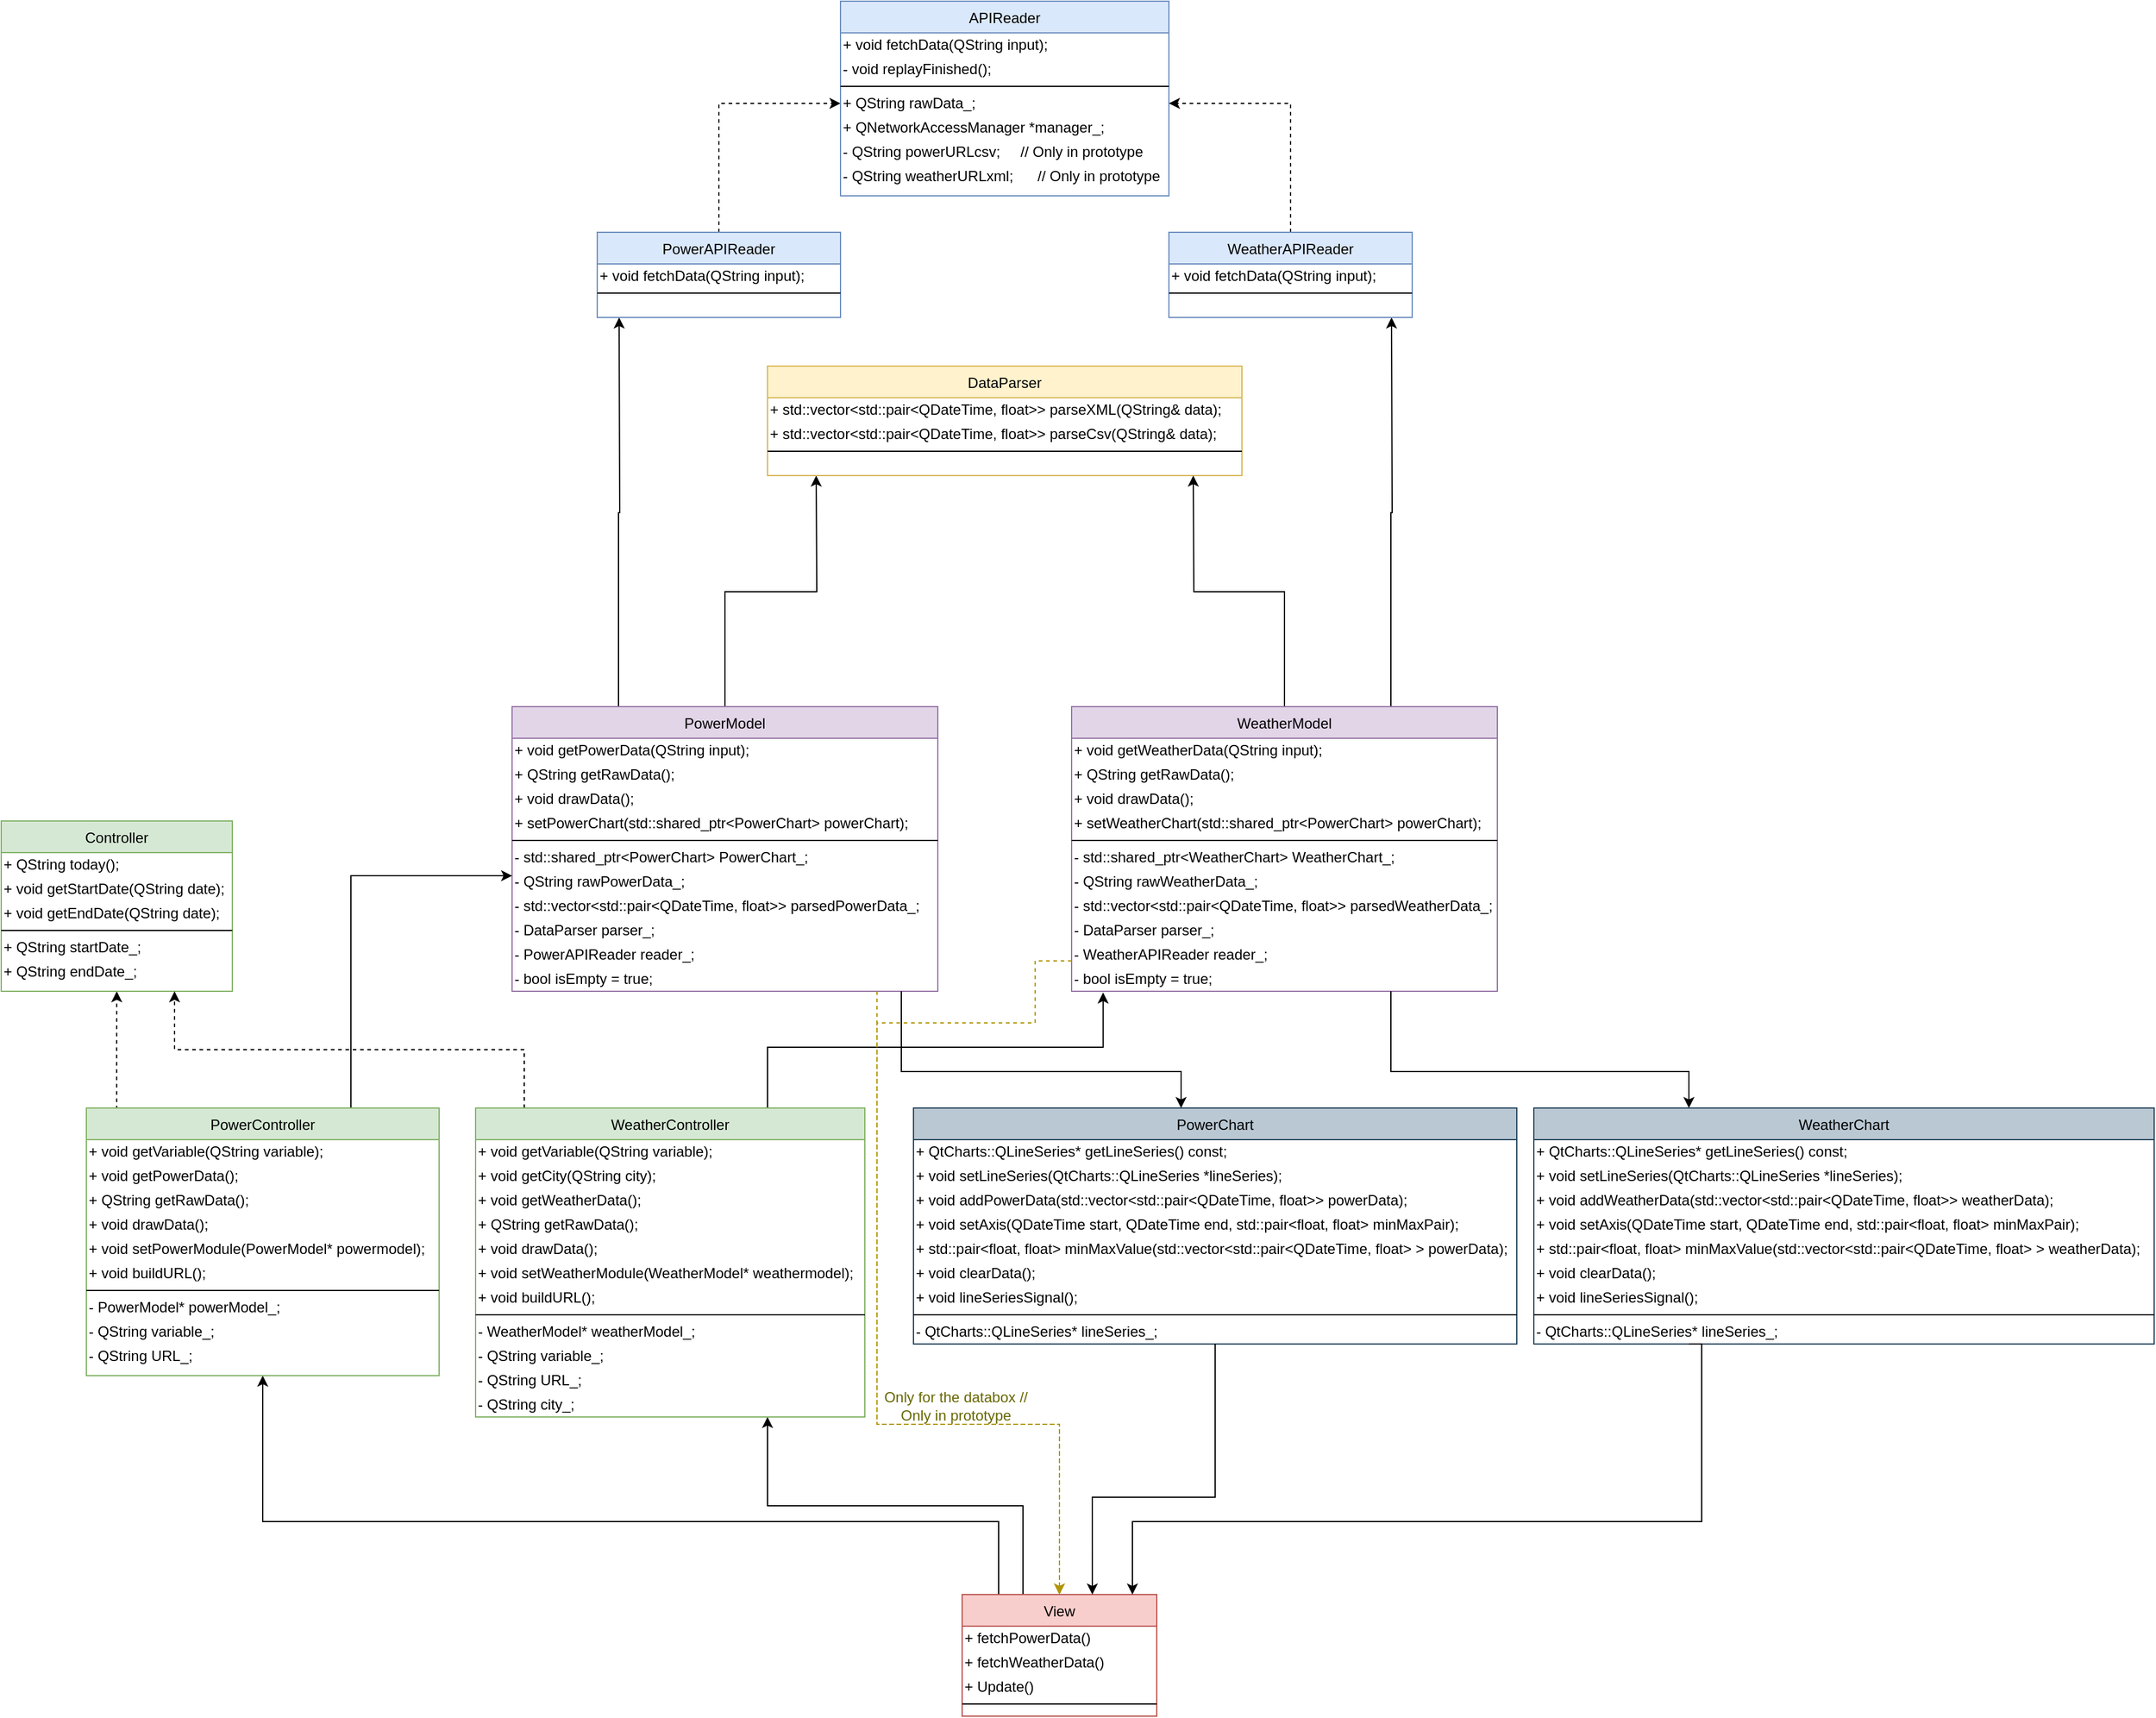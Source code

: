 <mxfile version="14.4.6" type="device" pages="2"><diagram id="C5RBs43oDa-KdzZeNtuy" name="Page-1"><mxGraphModel dx="1699" dy="1756" grid="1" gridSize="10" guides="1" tooltips="1" connect="1" arrows="1" fold="1" page="1" pageScale="1" pageWidth="827" pageHeight="1169" math="0" shadow="0"><root><mxCell id="WIyWlLk6GJQsqaUBKTNV-0"/><mxCell id="WIyWlLk6GJQsqaUBKTNV-1" parent="WIyWlLk6GJQsqaUBKTNV-0"/><mxCell id="uzHu3oJKfC1lqxX1l6cn-47" style="edgeStyle=orthogonalEdgeStyle;rounded=0;orthogonalLoop=1;jettySize=auto;html=1;exitX=0.5;exitY=0;exitDx=0;exitDy=0;entryX=0.75;entryY=1;entryDx=0;entryDy=0;" edge="1" parent="WIyWlLk6GJQsqaUBKTNV-1" source="zkfFHV4jXpPFQw0GAbJ--6" target="uzHu3oJKfC1lqxX1l6cn-38"><mxGeometry relative="1" as="geometry"><Array as="points"><mxPoint x="290" y="700"/><mxPoint x="290" y="627"/><mxPoint x="80" y="627"/></Array></mxGeometry></mxCell><mxCell id="uzHu3oJKfC1lqxX1l6cn-49" style="edgeStyle=orthogonalEdgeStyle;rounded=0;orthogonalLoop=1;jettySize=auto;html=1;exitX=0.25;exitY=0;exitDx=0;exitDy=0;entryX=0.5;entryY=1;entryDx=0;entryDy=0;" edge="1" parent="WIyWlLk6GJQsqaUBKTNV-1" source="zkfFHV4jXpPFQw0GAbJ--6" target="uzHu3oJKfC1lqxX1l6cn-1"><mxGeometry relative="1" as="geometry"><Array as="points"><mxPoint x="270" y="700"/><mxPoint x="270" y="640"/><mxPoint x="-335" y="640"/></Array></mxGeometry></mxCell><mxCell id="zkfFHV4jXpPFQw0GAbJ--6" value="View" style="swimlane;fontStyle=0;align=center;verticalAlign=top;childLayout=stackLayout;horizontal=1;startSize=26;horizontalStack=0;resizeParent=1;resizeLast=0;collapsible=1;marginBottom=0;rounded=0;shadow=0;strokeWidth=1;fillColor=#f8cecc;strokeColor=#b85450;" parent="WIyWlLk6GJQsqaUBKTNV-1" vertex="1"><mxGeometry x="240" y="700" width="160" height="100" as="geometry"><mxRectangle x="130" y="380" width="160" height="26" as="alternateBounds"/></mxGeometry></mxCell><mxCell id="ntN0UPVF1_z0vtRti_CH-18" value="+ fetchPowerData()" style="text;html=1;strokeColor=none;fillColor=none;align=left;verticalAlign=middle;whiteSpace=wrap;rounded=0;" parent="zkfFHV4jXpPFQw0GAbJ--6" vertex="1"><mxGeometry y="26" width="160" height="20" as="geometry"/></mxCell><mxCell id="ntN0UPVF1_z0vtRti_CH-17" value="+ fetchWeatherData()" style="text;html=1;strokeColor=none;fillColor=none;align=left;verticalAlign=middle;whiteSpace=wrap;rounded=0;" parent="zkfFHV4jXpPFQw0GAbJ--6" vertex="1"><mxGeometry y="46" width="160" height="20" as="geometry"/></mxCell><mxCell id="uzHu3oJKfC1lqxX1l6cn-0" value="+ Update()" style="text;html=1;strokeColor=none;fillColor=none;align=left;verticalAlign=middle;whiteSpace=wrap;rounded=0;" vertex="1" parent="zkfFHV4jXpPFQw0GAbJ--6"><mxGeometry y="66" width="160" height="20" as="geometry"/></mxCell><mxCell id="zkfFHV4jXpPFQw0GAbJ--9" value="" style="line;html=1;strokeWidth=1;align=left;verticalAlign=middle;spacingTop=-1;spacingLeft=3;spacingRight=3;rotatable=0;labelPosition=right;points=[];portConstraint=eastwest;" parent="zkfFHV4jXpPFQw0GAbJ--6" vertex="1"><mxGeometry y="86" width="160" height="8" as="geometry"/></mxCell><mxCell id="uzHu3oJKfC1lqxX1l6cn-149" style="edgeStyle=orthogonalEdgeStyle;rounded=0;orthogonalLoop=1;jettySize=auto;html=1;exitX=0.5;exitY=0;exitDx=0;exitDy=0;" edge="1" parent="WIyWlLk6GJQsqaUBKTNV-1" source="zkfFHV4jXpPFQw0GAbJ--17"><mxGeometry relative="1" as="geometry"><mxPoint x="120" y="-220" as="targetPoint"/></mxGeometry></mxCell><mxCell id="uzHu3oJKfC1lqxX1l6cn-153" style="edgeStyle=orthogonalEdgeStyle;rounded=0;orthogonalLoop=1;jettySize=auto;html=1;exitX=0.25;exitY=0;exitDx=0;exitDy=0;" edge="1" parent="WIyWlLk6GJQsqaUBKTNV-1" source="zkfFHV4jXpPFQw0GAbJ--17"><mxGeometry relative="1" as="geometry"><mxPoint x="-42" y="-350" as="targetPoint"/></mxGeometry></mxCell><mxCell id="zkfFHV4jXpPFQw0GAbJ--17" value="PowerModel" style="swimlane;fontStyle=0;align=center;verticalAlign=top;childLayout=stackLayout;horizontal=1;startSize=26;horizontalStack=0;resizeParent=1;resizeLast=0;collapsible=1;marginBottom=0;rounded=0;shadow=0;strokeWidth=1;fillColor=#e1d5e7;strokeColor=#9673a6;" parent="WIyWlLk6GJQsqaUBKTNV-1" vertex="1"><mxGeometry x="-130" y="-30" width="350" height="234" as="geometry"><mxRectangle x="320" y="42" width="160" height="26" as="alternateBounds"/></mxGeometry></mxCell><mxCell id="uzHu3oJKfC1lqxX1l6cn-50" value="+ void getPowerData(QString input);" style="text;html=1;strokeColor=none;fillColor=none;align=left;verticalAlign=middle;whiteSpace=wrap;rounded=0;" vertex="1" parent="zkfFHV4jXpPFQw0GAbJ--17"><mxGeometry y="26" width="350" height="20" as="geometry"/></mxCell><mxCell id="uzHu3oJKfC1lqxX1l6cn-52" value="+ QString getRawData();" style="text;html=1;strokeColor=none;fillColor=none;align=left;verticalAlign=middle;whiteSpace=wrap;rounded=0;" vertex="1" parent="zkfFHV4jXpPFQw0GAbJ--17"><mxGeometry y="46" width="350" height="20" as="geometry"/></mxCell><mxCell id="uzHu3oJKfC1lqxX1l6cn-53" value="+ void drawData();" style="text;html=1;strokeColor=none;fillColor=none;align=left;verticalAlign=middle;whiteSpace=wrap;rounded=0;" vertex="1" parent="zkfFHV4jXpPFQw0GAbJ--17"><mxGeometry y="66" width="350" height="20" as="geometry"/></mxCell><mxCell id="VWInW5Od2ptKM86JmWAv-1" value="+ setPowerChart(std::shared_ptr&amp;lt;PowerChart&amp;gt; powerChart);" style="text;html=1;strokeColor=none;fillColor=none;align=left;verticalAlign=middle;whiteSpace=wrap;rounded=0;" parent="zkfFHV4jXpPFQw0GAbJ--17" vertex="1"><mxGeometry y="86" width="350" height="20" as="geometry"/></mxCell><mxCell id="zkfFHV4jXpPFQw0GAbJ--23" value="" style="line;html=1;strokeWidth=1;align=left;verticalAlign=middle;spacingTop=-1;spacingLeft=3;spacingRight=3;rotatable=0;labelPosition=right;points=[];portConstraint=eastwest;" parent="zkfFHV4jXpPFQw0GAbJ--17" vertex="1"><mxGeometry y="106" width="350" height="8" as="geometry"/></mxCell><mxCell id="ntN0UPVF1_z0vtRti_CH-60" value="-&amp;nbsp;std::shared_ptr&amp;lt;PowerChart&amp;gt; PowerChart_;" style="text;html=1;strokeColor=none;fillColor=none;align=left;verticalAlign=middle;whiteSpace=wrap;rounded=0;" parent="zkfFHV4jXpPFQw0GAbJ--17" vertex="1"><mxGeometry y="114" width="350" height="20" as="geometry"/></mxCell><mxCell id="uzHu3oJKfC1lqxX1l6cn-54" value="- QString rawPowerData_;" style="text;html=1;strokeColor=none;fillColor=none;align=left;verticalAlign=middle;whiteSpace=wrap;rounded=0;" vertex="1" parent="zkfFHV4jXpPFQw0GAbJ--17"><mxGeometry y="134" width="350" height="20" as="geometry"/></mxCell><mxCell id="uzHu3oJKfC1lqxX1l6cn-55" value="- std::vector&amp;lt;std::pair&amp;lt;QDateTime, float&amp;gt;&amp;gt; parsedPowerData_;" style="text;html=1;strokeColor=none;fillColor=none;align=left;verticalAlign=middle;whiteSpace=wrap;rounded=0;" vertex="1" parent="zkfFHV4jXpPFQw0GAbJ--17"><mxGeometry y="154" width="350" height="20" as="geometry"/></mxCell><mxCell id="uzHu3oJKfC1lqxX1l6cn-56" value="-&amp;nbsp;DataParser parser_;" style="text;html=1;strokeColor=none;fillColor=none;align=left;verticalAlign=middle;whiteSpace=wrap;rounded=0;" vertex="1" parent="zkfFHV4jXpPFQw0GAbJ--17"><mxGeometry y="174" width="350" height="20" as="geometry"/></mxCell><mxCell id="uzHu3oJKfC1lqxX1l6cn-57" value="- PowerAPIReader reader_;" style="text;html=1;strokeColor=none;fillColor=none;align=left;verticalAlign=middle;whiteSpace=wrap;rounded=0;" vertex="1" parent="zkfFHV4jXpPFQw0GAbJ--17"><mxGeometry y="194" width="350" height="20" as="geometry"/></mxCell><mxCell id="uzHu3oJKfC1lqxX1l6cn-58" value="- bool isEmpty = true;" style="text;html=1;strokeColor=none;fillColor=none;align=left;verticalAlign=middle;whiteSpace=wrap;rounded=0;" vertex="1" parent="zkfFHV4jXpPFQw0GAbJ--17"><mxGeometry y="214" width="350" height="20" as="geometry"/></mxCell><mxCell id="uzHu3oJKfC1lqxX1l6cn-146" style="edgeStyle=orthogonalEdgeStyle;rounded=0;orthogonalLoop=1;jettySize=auto;html=1;exitX=0.5;exitY=0;exitDx=0;exitDy=0;entryX=0;entryY=0.5;entryDx=0;entryDy=0;dashed=1;" edge="1" parent="WIyWlLk6GJQsqaUBKTNV-1" source="ntN0UPVF1_z0vtRti_CH-30" target="uzHu3oJKfC1lqxX1l6cn-80"><mxGeometry relative="1" as="geometry"/></mxCell><mxCell id="ntN0UPVF1_z0vtRti_CH-30" value="PowerAPIReader" style="swimlane;fontStyle=0;align=center;verticalAlign=top;childLayout=stackLayout;horizontal=1;startSize=26;horizontalStack=0;resizeParent=1;resizeLast=0;collapsible=1;marginBottom=0;rounded=0;shadow=0;strokeWidth=1;fillColor=#dae8fc;strokeColor=#6c8ebf;" parent="WIyWlLk6GJQsqaUBKTNV-1" vertex="1"><mxGeometry x="-60" y="-420" width="200" height="70" as="geometry"><mxRectangle x="230" y="140" width="160" height="26" as="alternateBounds"/></mxGeometry></mxCell><mxCell id="ntN0UPVF1_z0vtRti_CH-31" value="+ void fetchData(QString input);" style="text;html=1;strokeColor=none;fillColor=none;align=left;verticalAlign=middle;whiteSpace=wrap;rounded=0;" parent="ntN0UPVF1_z0vtRti_CH-30" vertex="1"><mxGeometry y="26" width="200" height="20" as="geometry"/></mxCell><mxCell id="ntN0UPVF1_z0vtRti_CH-33" value="" style="line;html=1;strokeWidth=1;align=left;verticalAlign=middle;spacingTop=-1;spacingLeft=3;spacingRight=3;rotatable=0;labelPosition=right;points=[];portConstraint=eastwest;" parent="ntN0UPVF1_z0vtRti_CH-30" vertex="1"><mxGeometry y="46" width="200" height="8" as="geometry"/></mxCell><mxCell id="aZsg3YXwZDo-H7-aSzv8-11" value="DataParser" style="swimlane;fontStyle=0;align=center;verticalAlign=top;childLayout=stackLayout;horizontal=1;startSize=26;horizontalStack=0;resizeParent=1;resizeLast=0;collapsible=1;marginBottom=0;rounded=0;shadow=0;strokeWidth=1;fillColor=#fff2cc;strokeColor=#d6b656;" parent="WIyWlLk6GJQsqaUBKTNV-1" vertex="1"><mxGeometry x="80" y="-310" width="390" height="90" as="geometry"><mxRectangle x="230" y="140" width="160" height="26" as="alternateBounds"/></mxGeometry></mxCell><mxCell id="aZsg3YXwZDo-H7-aSzv8-13" value="+ std::vector&amp;lt;std::pair&amp;lt;QDateTime, float&amp;gt;&amp;gt; parseXML(QString&amp;amp; data);" style="text;html=1;strokeColor=none;fillColor=none;align=left;verticalAlign=middle;whiteSpace=wrap;rounded=0;" parent="aZsg3YXwZDo-H7-aSzv8-11" vertex="1"><mxGeometry y="26" width="390" height="20" as="geometry"/></mxCell><mxCell id="aZsg3YXwZDo-H7-aSzv8-17" value="+ std::vector&amp;lt;std::pair&amp;lt;QDateTime, float&amp;gt;&amp;gt; parseCsv(QString&amp;amp; data);" style="text;html=1;strokeColor=none;fillColor=none;align=left;verticalAlign=middle;whiteSpace=wrap;rounded=0;" parent="aZsg3YXwZDo-H7-aSzv8-11" vertex="1"><mxGeometry y="46" width="390" height="20" as="geometry"/></mxCell><mxCell id="aZsg3YXwZDo-H7-aSzv8-12" value="" style="line;html=1;strokeWidth=1;align=left;verticalAlign=middle;spacingTop=-1;spacingLeft=3;spacingRight=3;rotatable=0;labelPosition=right;points=[];portConstraint=eastwest;" parent="aZsg3YXwZDo-H7-aSzv8-11" vertex="1"><mxGeometry y="66" width="390" height="8" as="geometry"/></mxCell><mxCell id="uzHu3oJKfC1lqxX1l6cn-73" style="edgeStyle=orthogonalEdgeStyle;rounded=0;orthogonalLoop=1;jettySize=auto;html=1;exitX=0.75;exitY=0;exitDx=0;exitDy=0;entryX=0;entryY=0.25;entryDx=0;entryDy=0;" edge="1" parent="WIyWlLk6GJQsqaUBKTNV-1" source="uzHu3oJKfC1lqxX1l6cn-1" target="uzHu3oJKfC1lqxX1l6cn-54"><mxGeometry relative="1" as="geometry"/></mxCell><mxCell id="uzHu3oJKfC1lqxX1l6cn-141" style="edgeStyle=orthogonalEdgeStyle;rounded=0;orthogonalLoop=1;jettySize=auto;html=1;exitX=0.086;exitY=0.005;exitDx=0;exitDy=0;entryX=0.5;entryY=1;entryDx=0;entryDy=0;dashed=1;exitPerimeter=0;" edge="1" parent="WIyWlLk6GJQsqaUBKTNV-1" source="uzHu3oJKfC1lqxX1l6cn-1" target="uzHu3oJKfC1lqxX1l6cn-11"><mxGeometry relative="1" as="geometry"><Array as="points"/></mxGeometry></mxCell><mxCell id="uzHu3oJKfC1lqxX1l6cn-1" value="PowerController" style="swimlane;fontStyle=0;align=center;verticalAlign=top;childLayout=stackLayout;horizontal=1;startSize=26;horizontalStack=0;resizeParent=1;resizeLast=0;collapsible=1;marginBottom=0;rounded=0;shadow=0;strokeWidth=1;fillColor=#d5e8d4;strokeColor=#82b366;" vertex="1" parent="WIyWlLk6GJQsqaUBKTNV-1"><mxGeometry x="-480" y="300" width="290" height="220" as="geometry"><mxRectangle x="320" y="42" width="160" height="26" as="alternateBounds"/></mxGeometry></mxCell><mxCell id="uzHu3oJKfC1lqxX1l6cn-2" value="+ void getVariable(QString variable);" style="text;html=1;strokeColor=none;fillColor=none;align=left;verticalAlign=middle;whiteSpace=wrap;rounded=0;" vertex="1" parent="uzHu3oJKfC1lqxX1l6cn-1"><mxGeometry y="26" width="290" height="20" as="geometry"/></mxCell><mxCell id="uzHu3oJKfC1lqxX1l6cn-3" value="+ void getPowerData();" style="text;html=1;strokeColor=none;fillColor=none;align=left;verticalAlign=middle;whiteSpace=wrap;rounded=0;" vertex="1" parent="uzHu3oJKfC1lqxX1l6cn-1"><mxGeometry y="46" width="290" height="20" as="geometry"/></mxCell><mxCell id="uzHu3oJKfC1lqxX1l6cn-19" value="+ QString getRawData();" style="text;html=1;strokeColor=none;fillColor=none;align=left;verticalAlign=middle;whiteSpace=wrap;rounded=0;" vertex="1" parent="uzHu3oJKfC1lqxX1l6cn-1"><mxGeometry y="66" width="290" height="20" as="geometry"/></mxCell><mxCell id="uzHu3oJKfC1lqxX1l6cn-20" value="+ void drawData();" style="text;html=1;strokeColor=none;fillColor=none;align=left;verticalAlign=middle;whiteSpace=wrap;rounded=0;" vertex="1" parent="uzHu3oJKfC1lqxX1l6cn-1"><mxGeometry y="86" width="290" height="20" as="geometry"/></mxCell><mxCell id="uzHu3oJKfC1lqxX1l6cn-21" value="+ void setPowerModule(PowerModel* powermodel);" style="text;html=1;strokeColor=none;fillColor=none;align=left;verticalAlign=middle;whiteSpace=wrap;rounded=0;" vertex="1" parent="uzHu3oJKfC1lqxX1l6cn-1"><mxGeometry y="106" width="290" height="20" as="geometry"/></mxCell><mxCell id="uzHu3oJKfC1lqxX1l6cn-22" value="+ void buildURL();" style="text;html=1;strokeColor=none;fillColor=none;align=left;verticalAlign=middle;whiteSpace=wrap;rounded=0;" vertex="1" parent="uzHu3oJKfC1lqxX1l6cn-1"><mxGeometry y="126" width="290" height="20" as="geometry"/></mxCell><mxCell id="uzHu3oJKfC1lqxX1l6cn-5" value="" style="line;html=1;strokeWidth=1;align=left;verticalAlign=middle;spacingTop=-1;spacingLeft=3;spacingRight=3;rotatable=0;labelPosition=right;points=[];portConstraint=eastwest;" vertex="1" parent="uzHu3oJKfC1lqxX1l6cn-1"><mxGeometry y="146" width="290" height="8" as="geometry"/></mxCell><mxCell id="uzHu3oJKfC1lqxX1l6cn-23" value="- PowerModel* powerModel_;" style="text;html=1;strokeColor=none;fillColor=none;align=left;verticalAlign=middle;whiteSpace=wrap;rounded=0;" vertex="1" parent="uzHu3oJKfC1lqxX1l6cn-1"><mxGeometry y="154" width="290" height="20" as="geometry"/></mxCell><mxCell id="uzHu3oJKfC1lqxX1l6cn-24" value="- QString variable_;" style="text;html=1;strokeColor=none;fillColor=none;align=left;verticalAlign=middle;whiteSpace=wrap;rounded=0;" vertex="1" parent="uzHu3oJKfC1lqxX1l6cn-1"><mxGeometry y="174" width="290" height="20" as="geometry"/></mxCell><mxCell id="uzHu3oJKfC1lqxX1l6cn-25" value="- QString URL_;" style="text;html=1;strokeColor=none;fillColor=none;align=left;verticalAlign=middle;whiteSpace=wrap;rounded=0;" vertex="1" parent="uzHu3oJKfC1lqxX1l6cn-1"><mxGeometry y="194" width="290" height="20" as="geometry"/></mxCell><mxCell id="uzHu3oJKfC1lqxX1l6cn-11" value="Controller" style="swimlane;fontStyle=0;align=center;verticalAlign=top;childLayout=stackLayout;horizontal=1;startSize=26;horizontalStack=0;resizeParent=1;resizeLast=0;collapsible=1;marginBottom=0;rounded=0;shadow=0;strokeWidth=1;fillColor=#d5e8d4;strokeColor=#82b366;" vertex="1" parent="WIyWlLk6GJQsqaUBKTNV-1"><mxGeometry x="-550" y="64" width="190" height="140" as="geometry"><mxRectangle x="320" y="42" width="160" height="26" as="alternateBounds"/></mxGeometry></mxCell><mxCell id="uzHu3oJKfC1lqxX1l6cn-12" value="+ QString today();" style="text;html=1;strokeColor=none;fillColor=none;align=left;verticalAlign=middle;whiteSpace=wrap;rounded=0;" vertex="1" parent="uzHu3oJKfC1lqxX1l6cn-11"><mxGeometry y="26" width="190" height="20" as="geometry"/></mxCell><mxCell id="uzHu3oJKfC1lqxX1l6cn-13" value="+ void getStartDate(QString date);" style="text;html=1;strokeColor=none;fillColor=none;align=left;verticalAlign=middle;whiteSpace=wrap;rounded=0;" vertex="1" parent="uzHu3oJKfC1lqxX1l6cn-11"><mxGeometry y="46" width="190" height="20" as="geometry"/></mxCell><mxCell id="uzHu3oJKfC1lqxX1l6cn-16" value="+ void getEndDate(QString date);" style="text;html=1;strokeColor=none;fillColor=none;align=left;verticalAlign=middle;whiteSpace=wrap;rounded=0;" vertex="1" parent="uzHu3oJKfC1lqxX1l6cn-11"><mxGeometry y="66" width="190" height="20" as="geometry"/></mxCell><mxCell id="uzHu3oJKfC1lqxX1l6cn-15" value="" style="line;html=1;strokeWidth=1;align=left;verticalAlign=middle;spacingTop=-1;spacingLeft=3;spacingRight=3;rotatable=0;labelPosition=right;points=[];portConstraint=eastwest;" vertex="1" parent="uzHu3oJKfC1lqxX1l6cn-11"><mxGeometry y="86" width="190" height="8" as="geometry"/></mxCell><mxCell id="uzHu3oJKfC1lqxX1l6cn-17" value="+ QString startDate_;" style="text;html=1;strokeColor=none;fillColor=none;align=left;verticalAlign=middle;whiteSpace=wrap;rounded=0;" vertex="1" parent="uzHu3oJKfC1lqxX1l6cn-11"><mxGeometry y="94" width="190" height="20" as="geometry"/></mxCell><mxCell id="uzHu3oJKfC1lqxX1l6cn-18" value="+ QString endDate_;" style="text;html=1;strokeColor=none;fillColor=none;align=left;verticalAlign=middle;whiteSpace=wrap;rounded=0;" vertex="1" parent="uzHu3oJKfC1lqxX1l6cn-11"><mxGeometry y="114" width="190" height="20" as="geometry"/></mxCell><mxCell id="uzHu3oJKfC1lqxX1l6cn-143" style="edgeStyle=orthogonalEdgeStyle;rounded=0;orthogonalLoop=1;jettySize=auto;html=1;exitX=0.125;exitY=0;exitDx=0;exitDy=0;entryX=0.75;entryY=1;entryDx=0;entryDy=0;dashed=1;exitPerimeter=0;" edge="1" parent="WIyWlLk6GJQsqaUBKTNV-1" source="uzHu3oJKfC1lqxX1l6cn-26" target="uzHu3oJKfC1lqxX1l6cn-11"><mxGeometry relative="1" as="geometry"><Array as="points"><mxPoint x="-120" y="252"/><mxPoint x="-407" y="252"/></Array></mxGeometry></mxCell><mxCell id="uzHu3oJKfC1lqxX1l6cn-157" style="edgeStyle=orthogonalEdgeStyle;rounded=0;orthogonalLoop=1;jettySize=auto;html=1;exitX=0.75;exitY=0;exitDx=0;exitDy=0;entryX=0.074;entryY=1.05;entryDx=0;entryDy=0;entryPerimeter=0;" edge="1" parent="WIyWlLk6GJQsqaUBKTNV-1" source="uzHu3oJKfC1lqxX1l6cn-26" target="uzHu3oJKfC1lqxX1l6cn-70"><mxGeometry relative="1" as="geometry"><Array as="points"><mxPoint x="80" y="250"/><mxPoint x="356" y="250"/></Array></mxGeometry></mxCell><mxCell id="uzHu3oJKfC1lqxX1l6cn-26" value="WeatherController" style="swimlane;fontStyle=0;align=center;verticalAlign=top;childLayout=stackLayout;horizontal=1;startSize=26;horizontalStack=0;resizeParent=1;resizeLast=0;collapsible=1;marginBottom=0;rounded=0;shadow=0;strokeWidth=1;fillColor=#d5e8d4;strokeColor=#82b366;" vertex="1" parent="WIyWlLk6GJQsqaUBKTNV-1"><mxGeometry x="-160" y="300" width="320" height="254" as="geometry"><mxRectangle x="320" y="42" width="160" height="26" as="alternateBounds"/></mxGeometry></mxCell><mxCell id="uzHu3oJKfC1lqxX1l6cn-27" value="+ void getVariable(QString variable);" style="text;html=1;strokeColor=none;fillColor=none;align=left;verticalAlign=middle;whiteSpace=wrap;rounded=0;" vertex="1" parent="uzHu3oJKfC1lqxX1l6cn-26"><mxGeometry y="26" width="320" height="20" as="geometry"/></mxCell><mxCell id="uzHu3oJKfC1lqxX1l6cn-37" value="+ void getCity(QString city);" style="text;html=1;strokeColor=none;fillColor=none;align=left;verticalAlign=middle;whiteSpace=wrap;rounded=0;" vertex="1" parent="uzHu3oJKfC1lqxX1l6cn-26"><mxGeometry y="46" width="320" height="20" as="geometry"/></mxCell><mxCell id="uzHu3oJKfC1lqxX1l6cn-28" value="+ void getWeatherData();" style="text;html=1;strokeColor=none;fillColor=none;align=left;verticalAlign=middle;whiteSpace=wrap;rounded=0;" vertex="1" parent="uzHu3oJKfC1lqxX1l6cn-26"><mxGeometry y="66" width="320" height="20" as="geometry"/></mxCell><mxCell id="uzHu3oJKfC1lqxX1l6cn-29" value="+ QString getRawData();" style="text;html=1;strokeColor=none;fillColor=none;align=left;verticalAlign=middle;whiteSpace=wrap;rounded=0;" vertex="1" parent="uzHu3oJKfC1lqxX1l6cn-26"><mxGeometry y="86" width="320" height="20" as="geometry"/></mxCell><mxCell id="uzHu3oJKfC1lqxX1l6cn-30" value="+ void drawData();" style="text;html=1;strokeColor=none;fillColor=none;align=left;verticalAlign=middle;whiteSpace=wrap;rounded=0;" vertex="1" parent="uzHu3oJKfC1lqxX1l6cn-26"><mxGeometry y="106" width="320" height="20" as="geometry"/></mxCell><mxCell id="uzHu3oJKfC1lqxX1l6cn-31" value="+ void setWeatherModule(WeatherModel* weathermodel);" style="text;html=1;strokeColor=none;fillColor=none;align=left;verticalAlign=middle;whiteSpace=wrap;rounded=0;" vertex="1" parent="uzHu3oJKfC1lqxX1l6cn-26"><mxGeometry y="126" width="320" height="20" as="geometry"/></mxCell><mxCell id="uzHu3oJKfC1lqxX1l6cn-32" value="+ void buildURL();" style="text;html=1;strokeColor=none;fillColor=none;align=left;verticalAlign=middle;whiteSpace=wrap;rounded=0;" vertex="1" parent="uzHu3oJKfC1lqxX1l6cn-26"><mxGeometry y="146" width="320" height="20" as="geometry"/></mxCell><mxCell id="uzHu3oJKfC1lqxX1l6cn-33" value="" style="line;html=1;strokeWidth=1;align=left;verticalAlign=middle;spacingTop=-1;spacingLeft=3;spacingRight=3;rotatable=0;labelPosition=right;points=[];portConstraint=eastwest;" vertex="1" parent="uzHu3oJKfC1lqxX1l6cn-26"><mxGeometry y="166" width="320" height="8" as="geometry"/></mxCell><mxCell id="uzHu3oJKfC1lqxX1l6cn-34" value="- WeatherModel* weatherModel_;" style="text;html=1;strokeColor=none;fillColor=none;align=left;verticalAlign=middle;whiteSpace=wrap;rounded=0;" vertex="1" parent="uzHu3oJKfC1lqxX1l6cn-26"><mxGeometry y="174" width="320" height="20" as="geometry"/></mxCell><mxCell id="uzHu3oJKfC1lqxX1l6cn-35" value="- QString variable_;" style="text;html=1;strokeColor=none;fillColor=none;align=left;verticalAlign=middle;whiteSpace=wrap;rounded=0;" vertex="1" parent="uzHu3oJKfC1lqxX1l6cn-26"><mxGeometry y="194" width="320" height="20" as="geometry"/></mxCell><mxCell id="uzHu3oJKfC1lqxX1l6cn-36" value="- QString URL_;" style="text;html=1;strokeColor=none;fillColor=none;align=left;verticalAlign=middle;whiteSpace=wrap;rounded=0;" vertex="1" parent="uzHu3oJKfC1lqxX1l6cn-26"><mxGeometry y="214" width="320" height="20" as="geometry"/></mxCell><mxCell id="uzHu3oJKfC1lqxX1l6cn-38" value="- QString city_;" style="text;html=1;strokeColor=none;fillColor=none;align=left;verticalAlign=middle;whiteSpace=wrap;rounded=0;" vertex="1" parent="uzHu3oJKfC1lqxX1l6cn-26"><mxGeometry y="234" width="320" height="20" as="geometry"/></mxCell><mxCell id="uzHu3oJKfC1lqxX1l6cn-151" style="edgeStyle=orthogonalEdgeStyle;rounded=0;orthogonalLoop=1;jettySize=auto;html=1;exitX=0.5;exitY=0;exitDx=0;exitDy=0;" edge="1" parent="WIyWlLk6GJQsqaUBKTNV-1" source="uzHu3oJKfC1lqxX1l6cn-59"><mxGeometry relative="1" as="geometry"><mxPoint x="430" y="-220" as="targetPoint"/></mxGeometry></mxCell><mxCell id="uzHu3oJKfC1lqxX1l6cn-152" style="edgeStyle=orthogonalEdgeStyle;rounded=0;orthogonalLoop=1;jettySize=auto;html=1;exitX=0.75;exitY=0;exitDx=0;exitDy=0;" edge="1" parent="WIyWlLk6GJQsqaUBKTNV-1" source="uzHu3oJKfC1lqxX1l6cn-59"><mxGeometry relative="1" as="geometry"><mxPoint x="593" y="-350" as="targetPoint"/></mxGeometry></mxCell><mxCell id="uzHu3oJKfC1lqxX1l6cn-59" value="WeatherModel" style="swimlane;fontStyle=0;align=center;verticalAlign=top;childLayout=stackLayout;horizontal=1;startSize=26;horizontalStack=0;resizeParent=1;resizeLast=0;collapsible=1;marginBottom=0;rounded=0;shadow=0;strokeWidth=1;fillColor=#e1d5e7;strokeColor=#9673a6;" vertex="1" parent="WIyWlLk6GJQsqaUBKTNV-1"><mxGeometry x="330" y="-30" width="350" height="234" as="geometry"><mxRectangle x="320" y="42" width="160" height="26" as="alternateBounds"/></mxGeometry></mxCell><mxCell id="uzHu3oJKfC1lqxX1l6cn-60" value="+ void getWeatherData(QString input);" style="text;html=1;strokeColor=none;fillColor=none;align=left;verticalAlign=middle;whiteSpace=wrap;rounded=0;" vertex="1" parent="uzHu3oJKfC1lqxX1l6cn-59"><mxGeometry y="26" width="350" height="20" as="geometry"/></mxCell><mxCell id="uzHu3oJKfC1lqxX1l6cn-61" value="+ QString getRawData();" style="text;html=1;strokeColor=none;fillColor=none;align=left;verticalAlign=middle;whiteSpace=wrap;rounded=0;" vertex="1" parent="uzHu3oJKfC1lqxX1l6cn-59"><mxGeometry y="46" width="350" height="20" as="geometry"/></mxCell><mxCell id="uzHu3oJKfC1lqxX1l6cn-62" value="+ void drawData();" style="text;html=1;strokeColor=none;fillColor=none;align=left;verticalAlign=middle;whiteSpace=wrap;rounded=0;" vertex="1" parent="uzHu3oJKfC1lqxX1l6cn-59"><mxGeometry y="66" width="350" height="20" as="geometry"/></mxCell><mxCell id="uzHu3oJKfC1lqxX1l6cn-63" value="+ setWeatherChart(std::shared_ptr&amp;lt;PowerChart&amp;gt; powerChart);" style="text;html=1;strokeColor=none;fillColor=none;align=left;verticalAlign=middle;whiteSpace=wrap;rounded=0;" vertex="1" parent="uzHu3oJKfC1lqxX1l6cn-59"><mxGeometry y="86" width="350" height="20" as="geometry"/></mxCell><mxCell id="uzHu3oJKfC1lqxX1l6cn-64" value="" style="line;html=1;strokeWidth=1;align=left;verticalAlign=middle;spacingTop=-1;spacingLeft=3;spacingRight=3;rotatable=0;labelPosition=right;points=[];portConstraint=eastwest;" vertex="1" parent="uzHu3oJKfC1lqxX1l6cn-59"><mxGeometry y="106" width="350" height="8" as="geometry"/></mxCell><mxCell id="uzHu3oJKfC1lqxX1l6cn-65" value="- std::shared_ptr&amp;lt;WeatherChart&amp;gt; WeatherChart_;" style="text;html=1;strokeColor=none;fillColor=none;align=left;verticalAlign=middle;whiteSpace=wrap;rounded=0;" vertex="1" parent="uzHu3oJKfC1lqxX1l6cn-59"><mxGeometry y="114" width="350" height="20" as="geometry"/></mxCell><mxCell id="uzHu3oJKfC1lqxX1l6cn-66" value="- QString rawWeatherData_;" style="text;html=1;strokeColor=none;fillColor=none;align=left;verticalAlign=middle;whiteSpace=wrap;rounded=0;" vertex="1" parent="uzHu3oJKfC1lqxX1l6cn-59"><mxGeometry y="134" width="350" height="20" as="geometry"/></mxCell><mxCell id="uzHu3oJKfC1lqxX1l6cn-67" value="- std::vector&amp;lt;std::pair&amp;lt;QDateTime, float&amp;gt;&amp;gt; parsedWeatherData_;" style="text;html=1;strokeColor=none;fillColor=none;align=left;verticalAlign=middle;whiteSpace=wrap;rounded=0;" vertex="1" parent="uzHu3oJKfC1lqxX1l6cn-59"><mxGeometry y="154" width="350" height="20" as="geometry"/></mxCell><mxCell id="uzHu3oJKfC1lqxX1l6cn-68" value="-&amp;nbsp;DataParser parser_;" style="text;html=1;strokeColor=none;fillColor=none;align=left;verticalAlign=middle;whiteSpace=wrap;rounded=0;" vertex="1" parent="uzHu3oJKfC1lqxX1l6cn-59"><mxGeometry y="174" width="350" height="20" as="geometry"/></mxCell><mxCell id="uzHu3oJKfC1lqxX1l6cn-69" value="- WeatherAPIReader reader_;" style="text;html=1;strokeColor=none;fillColor=none;align=left;verticalAlign=middle;whiteSpace=wrap;rounded=0;" vertex="1" parent="uzHu3oJKfC1lqxX1l6cn-59"><mxGeometry y="194" width="350" height="20" as="geometry"/></mxCell><mxCell id="uzHu3oJKfC1lqxX1l6cn-70" value="- bool isEmpty = true;" style="text;html=1;strokeColor=none;fillColor=none;align=left;verticalAlign=middle;whiteSpace=wrap;rounded=0;" vertex="1" parent="uzHu3oJKfC1lqxX1l6cn-59"><mxGeometry y="214" width="350" height="20" as="geometry"/></mxCell><mxCell id="uzHu3oJKfC1lqxX1l6cn-75" value="APIReader" style="swimlane;fontStyle=0;align=center;verticalAlign=top;childLayout=stackLayout;horizontal=1;startSize=26;horizontalStack=0;resizeParent=1;resizeLast=0;collapsible=1;marginBottom=0;rounded=0;shadow=0;strokeWidth=1;fillColor=#dae8fc;strokeColor=#6c8ebf;" vertex="1" parent="WIyWlLk6GJQsqaUBKTNV-1"><mxGeometry x="140" y="-610" width="270" height="160" as="geometry"><mxRectangle x="230" y="140" width="160" height="26" as="alternateBounds"/></mxGeometry></mxCell><mxCell id="uzHu3oJKfC1lqxX1l6cn-76" value="+ void fetchData(QString input);" style="text;html=1;strokeColor=none;fillColor=none;align=left;verticalAlign=middle;whiteSpace=wrap;rounded=0;" vertex="1" parent="uzHu3oJKfC1lqxX1l6cn-75"><mxGeometry y="26" width="270" height="20" as="geometry"/></mxCell><mxCell id="uzHu3oJKfC1lqxX1l6cn-78" value="- void replayFinished();" style="text;html=1;strokeColor=none;fillColor=none;align=left;verticalAlign=middle;whiteSpace=wrap;rounded=0;" vertex="1" parent="uzHu3oJKfC1lqxX1l6cn-75"><mxGeometry y="46" width="270" height="20" as="geometry"/></mxCell><mxCell id="uzHu3oJKfC1lqxX1l6cn-79" value="" style="line;html=1;strokeWidth=1;align=left;verticalAlign=middle;spacingTop=-1;spacingLeft=3;spacingRight=3;rotatable=0;labelPosition=right;points=[];portConstraint=eastwest;" vertex="1" parent="uzHu3oJKfC1lqxX1l6cn-75"><mxGeometry y="66" width="270" height="8" as="geometry"/></mxCell><mxCell id="uzHu3oJKfC1lqxX1l6cn-80" value="+ QString rawData_;" style="text;html=1;strokeColor=none;fillColor=none;align=left;verticalAlign=middle;whiteSpace=wrap;rounded=0;" vertex="1" parent="uzHu3oJKfC1lqxX1l6cn-75"><mxGeometry y="74" width="270" height="20" as="geometry"/></mxCell><mxCell id="uzHu3oJKfC1lqxX1l6cn-81" value="+ QNetworkAccessManager *manager_;" style="text;html=1;strokeColor=none;fillColor=none;align=left;verticalAlign=middle;whiteSpace=wrap;rounded=0;" vertex="1" parent="uzHu3oJKfC1lqxX1l6cn-75"><mxGeometry y="94" width="270" height="20" as="geometry"/></mxCell><mxCell id="uzHu3oJKfC1lqxX1l6cn-83" value="- QString powerURLcsv;&amp;nbsp; &amp;nbsp; &amp;nbsp;// Only in prototype" style="text;html=1;strokeColor=none;fillColor=none;align=left;verticalAlign=middle;whiteSpace=wrap;rounded=0;" vertex="1" parent="uzHu3oJKfC1lqxX1l6cn-75"><mxGeometry y="114" width="270" height="20" as="geometry"/></mxCell><mxCell id="uzHu3oJKfC1lqxX1l6cn-84" value="- QString weatherURLxml;&amp;nbsp; &amp;nbsp; &amp;nbsp; // Only in prototype" style="text;html=1;strokeColor=none;fillColor=none;align=left;verticalAlign=middle;whiteSpace=wrap;rounded=0;" vertex="1" parent="uzHu3oJKfC1lqxX1l6cn-75"><mxGeometry y="134" width="270" height="20" as="geometry"/></mxCell><mxCell id="uzHu3oJKfC1lqxX1l6cn-147" style="edgeStyle=orthogonalEdgeStyle;rounded=0;orthogonalLoop=1;jettySize=auto;html=1;exitX=0.5;exitY=0;exitDx=0;exitDy=0;entryX=1;entryY=0.5;entryDx=0;entryDy=0;dashed=1;" edge="1" parent="WIyWlLk6GJQsqaUBKTNV-1" source="uzHu3oJKfC1lqxX1l6cn-85" target="uzHu3oJKfC1lqxX1l6cn-80"><mxGeometry relative="1" as="geometry"/></mxCell><mxCell id="uzHu3oJKfC1lqxX1l6cn-85" value="WeatherAPIReader" style="swimlane;fontStyle=0;align=center;verticalAlign=top;childLayout=stackLayout;horizontal=1;startSize=26;horizontalStack=0;resizeParent=1;resizeLast=0;collapsible=1;marginBottom=0;rounded=0;shadow=0;strokeWidth=1;fillColor=#dae8fc;strokeColor=#6c8ebf;" vertex="1" parent="WIyWlLk6GJQsqaUBKTNV-1"><mxGeometry x="410" y="-420" width="200" height="70" as="geometry"><mxRectangle x="230" y="140" width="160" height="26" as="alternateBounds"/></mxGeometry></mxCell><mxCell id="uzHu3oJKfC1lqxX1l6cn-86" value="+ void fetchData(QString input);" style="text;html=1;strokeColor=none;fillColor=none;align=left;verticalAlign=middle;whiteSpace=wrap;rounded=0;" vertex="1" parent="uzHu3oJKfC1lqxX1l6cn-85"><mxGeometry y="26" width="200" height="20" as="geometry"/></mxCell><mxCell id="uzHu3oJKfC1lqxX1l6cn-87" value="" style="line;html=1;strokeWidth=1;align=left;verticalAlign=middle;spacingTop=-1;spacingLeft=3;spacingRight=3;rotatable=0;labelPosition=right;points=[];portConstraint=eastwest;" vertex="1" parent="uzHu3oJKfC1lqxX1l6cn-85"><mxGeometry y="46" width="200" height="8" as="geometry"/></mxCell><mxCell id="uzHu3oJKfC1lqxX1l6cn-100" value="WeatherChart" style="swimlane;fontStyle=0;align=center;verticalAlign=top;childLayout=stackLayout;horizontal=1;startSize=26;horizontalStack=0;resizeParent=1;resizeLast=0;collapsible=1;marginBottom=0;rounded=0;shadow=0;strokeWidth=1;fillColor=#bac8d3;strokeColor=#23445d;" vertex="1" parent="WIyWlLk6GJQsqaUBKTNV-1"><mxGeometry x="710" y="300" width="510" height="194" as="geometry"><mxRectangle x="230" y="140" width="160" height="26" as="alternateBounds"/></mxGeometry></mxCell><mxCell id="uzHu3oJKfC1lqxX1l6cn-101" value="+ QtCharts::QLineSeries* getLineSeries() const;" style="text;html=1;strokeColor=none;fillColor=none;align=left;verticalAlign=middle;whiteSpace=wrap;rounded=0;" vertex="1" parent="uzHu3oJKfC1lqxX1l6cn-100"><mxGeometry y="26" width="510" height="20" as="geometry"/></mxCell><mxCell id="uzHu3oJKfC1lqxX1l6cn-103" value="+ void setLineSeries(QtCharts::QLineSeries *lineSeries);" style="text;html=1;strokeColor=none;fillColor=none;align=left;verticalAlign=middle;whiteSpace=wrap;rounded=0;" vertex="1" parent="uzHu3oJKfC1lqxX1l6cn-100"><mxGeometry y="46" width="510" height="20" as="geometry"/></mxCell><mxCell id="uzHu3oJKfC1lqxX1l6cn-104" value="+&amp;nbsp;void addWeatherData(std::vector&amp;lt;std::pair&amp;lt;QDateTime, float&amp;gt;&amp;gt; weatherData);" style="text;html=1;strokeColor=none;fillColor=none;align=left;verticalAlign=middle;whiteSpace=wrap;rounded=0;" vertex="1" parent="uzHu3oJKfC1lqxX1l6cn-100"><mxGeometry y="66" width="510" height="20" as="geometry"/></mxCell><mxCell id="uzHu3oJKfC1lqxX1l6cn-105" value="+ void setAxis(QDateTime start, QDateTime end, std::pair&amp;lt;float, float&amp;gt; minMaxPair);" style="text;html=1;strokeColor=none;fillColor=none;align=left;verticalAlign=middle;whiteSpace=wrap;rounded=0;" vertex="1" parent="uzHu3oJKfC1lqxX1l6cn-100"><mxGeometry y="86" width="510" height="20" as="geometry"/></mxCell><mxCell id="uzHu3oJKfC1lqxX1l6cn-106" value="+ std::pair&amp;lt;float, float&amp;gt; minMaxValue(std::vector&amp;lt;std::pair&amp;lt;QDateTime, float&amp;gt; &amp;gt; weatherData);" style="text;html=1;strokeColor=none;fillColor=none;align=left;verticalAlign=middle;whiteSpace=wrap;rounded=0;" vertex="1" parent="uzHu3oJKfC1lqxX1l6cn-100"><mxGeometry y="106" width="510" height="20" as="geometry"/></mxCell><mxCell id="uzHu3oJKfC1lqxX1l6cn-107" value="+&amp;nbsp;void clearData();" style="text;html=1;strokeColor=none;fillColor=none;align=left;verticalAlign=middle;whiteSpace=wrap;rounded=0;" vertex="1" parent="uzHu3oJKfC1lqxX1l6cn-100"><mxGeometry y="126" width="510" height="20" as="geometry"/></mxCell><mxCell id="uzHu3oJKfC1lqxX1l6cn-108" value="+&amp;nbsp;void lineSeriesSignal();" style="text;html=1;strokeColor=none;fillColor=none;align=left;verticalAlign=middle;whiteSpace=wrap;rounded=0;" vertex="1" parent="uzHu3oJKfC1lqxX1l6cn-100"><mxGeometry y="146" width="510" height="20" as="geometry"/></mxCell><mxCell id="uzHu3oJKfC1lqxX1l6cn-102" value="" style="line;html=1;strokeWidth=1;align=left;verticalAlign=middle;spacingTop=-1;spacingLeft=3;spacingRight=3;rotatable=0;labelPosition=right;points=[];portConstraint=eastwest;" vertex="1" parent="uzHu3oJKfC1lqxX1l6cn-100"><mxGeometry y="166" width="510" height="8" as="geometry"/></mxCell><mxCell id="uzHu3oJKfC1lqxX1l6cn-109" value="-&amp;nbsp;QtCharts::QLineSeries* lineSeries_;" style="text;html=1;strokeColor=none;fillColor=none;align=left;verticalAlign=middle;whiteSpace=wrap;rounded=0;" vertex="1" parent="uzHu3oJKfC1lqxX1l6cn-100"><mxGeometry y="174" width="510" height="20" as="geometry"/></mxCell><mxCell id="uzHu3oJKfC1lqxX1l6cn-110" value="PowerChart" style="swimlane;fontStyle=0;align=center;verticalAlign=top;childLayout=stackLayout;horizontal=1;startSize=26;horizontalStack=0;resizeParent=1;resizeLast=0;collapsible=1;marginBottom=0;rounded=0;shadow=0;strokeWidth=1;fillColor=#bac8d3;strokeColor=#23445d;" vertex="1" parent="WIyWlLk6GJQsqaUBKTNV-1"><mxGeometry x="200" y="300" width="496" height="194" as="geometry"><mxRectangle x="230" y="140" width="160" height="26" as="alternateBounds"/></mxGeometry></mxCell><mxCell id="uzHu3oJKfC1lqxX1l6cn-111" value="+ QtCharts::QLineSeries* getLineSeries() const;" style="text;html=1;strokeColor=none;fillColor=none;align=left;verticalAlign=middle;whiteSpace=wrap;rounded=0;" vertex="1" parent="uzHu3oJKfC1lqxX1l6cn-110"><mxGeometry y="26" width="496" height="20" as="geometry"/></mxCell><mxCell id="uzHu3oJKfC1lqxX1l6cn-112" value="+ void setLineSeries(QtCharts::QLineSeries *lineSeries);" style="text;html=1;strokeColor=none;fillColor=none;align=left;verticalAlign=middle;whiteSpace=wrap;rounded=0;" vertex="1" parent="uzHu3oJKfC1lqxX1l6cn-110"><mxGeometry y="46" width="496" height="20" as="geometry"/></mxCell><mxCell id="uzHu3oJKfC1lqxX1l6cn-113" value="+&amp;nbsp;void addPowerData(std::vector&amp;lt;std::pair&amp;lt;QDateTime, float&amp;gt;&amp;gt; powerData);" style="text;html=1;strokeColor=none;fillColor=none;align=left;verticalAlign=middle;whiteSpace=wrap;rounded=0;" vertex="1" parent="uzHu3oJKfC1lqxX1l6cn-110"><mxGeometry y="66" width="496" height="20" as="geometry"/></mxCell><mxCell id="uzHu3oJKfC1lqxX1l6cn-114" value="+ void setAxis(QDateTime start, QDateTime end, std::pair&amp;lt;float, float&amp;gt; minMaxPair);" style="text;html=1;strokeColor=none;fillColor=none;align=left;verticalAlign=middle;whiteSpace=wrap;rounded=0;" vertex="1" parent="uzHu3oJKfC1lqxX1l6cn-110"><mxGeometry y="86" width="496" height="20" as="geometry"/></mxCell><mxCell id="uzHu3oJKfC1lqxX1l6cn-115" value="+ std::pair&amp;lt;float, float&amp;gt; minMaxValue(std::vector&amp;lt;std::pair&amp;lt;QDateTime, float&amp;gt; &amp;gt; powerData);" style="text;html=1;strokeColor=none;fillColor=none;align=left;verticalAlign=middle;whiteSpace=wrap;rounded=0;" vertex="1" parent="uzHu3oJKfC1lqxX1l6cn-110"><mxGeometry y="106" width="496" height="20" as="geometry"/></mxCell><mxCell id="uzHu3oJKfC1lqxX1l6cn-116" value="+&amp;nbsp;void clearData();" style="text;html=1;strokeColor=none;fillColor=none;align=left;verticalAlign=middle;whiteSpace=wrap;rounded=0;" vertex="1" parent="uzHu3oJKfC1lqxX1l6cn-110"><mxGeometry y="126" width="496" height="20" as="geometry"/></mxCell><mxCell id="uzHu3oJKfC1lqxX1l6cn-117" value="+&amp;nbsp;void lineSeriesSignal();" style="text;html=1;strokeColor=none;fillColor=none;align=left;verticalAlign=middle;whiteSpace=wrap;rounded=0;" vertex="1" parent="uzHu3oJKfC1lqxX1l6cn-110"><mxGeometry y="146" width="496" height="20" as="geometry"/></mxCell><mxCell id="uzHu3oJKfC1lqxX1l6cn-118" value="" style="line;html=1;strokeWidth=1;align=left;verticalAlign=middle;spacingTop=-1;spacingLeft=3;spacingRight=3;rotatable=0;labelPosition=right;points=[];portConstraint=eastwest;" vertex="1" parent="uzHu3oJKfC1lqxX1l6cn-110"><mxGeometry y="166" width="496" height="8" as="geometry"/></mxCell><mxCell id="uzHu3oJKfC1lqxX1l6cn-119" value="-&amp;nbsp;QtCharts::QLineSeries* lineSeries_;" style="text;html=1;strokeColor=none;fillColor=none;align=left;verticalAlign=middle;whiteSpace=wrap;rounded=0;" vertex="1" parent="uzHu3oJKfC1lqxX1l6cn-110"><mxGeometry y="174" width="496" height="20" as="geometry"/></mxCell><mxCell id="uzHu3oJKfC1lqxX1l6cn-129" style="edgeStyle=orthogonalEdgeStyle;rounded=0;orthogonalLoop=1;jettySize=auto;html=1;" edge="1" parent="WIyWlLk6GJQsqaUBKTNV-1" target="uzHu3oJKfC1lqxX1l6cn-110"><mxGeometry relative="1" as="geometry"><mxPoint x="190" y="204" as="sourcePoint"/><Array as="points"><mxPoint x="190" y="270"/><mxPoint x="420" y="270"/></Array></mxGeometry></mxCell><mxCell id="uzHu3oJKfC1lqxX1l6cn-134" style="edgeStyle=orthogonalEdgeStyle;rounded=0;orthogonalLoop=1;jettySize=auto;html=1;exitX=0.5;exitY=1;exitDx=0;exitDy=0;entryX=0.669;entryY=0;entryDx=0;entryDy=0;entryPerimeter=0;" edge="1" parent="WIyWlLk6GJQsqaUBKTNV-1" source="uzHu3oJKfC1lqxX1l6cn-119" target="zkfFHV4jXpPFQw0GAbJ--6"><mxGeometry relative="1" as="geometry"><Array as="points"><mxPoint x="448" y="620"/><mxPoint x="347" y="620"/></Array></mxGeometry></mxCell><mxCell id="uzHu3oJKfC1lqxX1l6cn-137" style="edgeStyle=orthogonalEdgeStyle;rounded=0;orthogonalLoop=1;jettySize=auto;html=1;exitX=0.25;exitY=1;exitDx=0;exitDy=0;" edge="1" parent="WIyWlLk6GJQsqaUBKTNV-1" source="uzHu3oJKfC1lqxX1l6cn-109"><mxGeometry relative="1" as="geometry"><mxPoint x="380" y="700" as="targetPoint"/><Array as="points"><mxPoint x="848" y="640"/><mxPoint x="380" y="640"/></Array></mxGeometry></mxCell><mxCell id="uzHu3oJKfC1lqxX1l6cn-138" style="edgeStyle=orthogonalEdgeStyle;rounded=0;orthogonalLoop=1;jettySize=auto;html=1;exitX=0.75;exitY=1;exitDx=0;exitDy=0;entryX=0.25;entryY=0;entryDx=0;entryDy=0;" edge="1" parent="WIyWlLk6GJQsqaUBKTNV-1" source="uzHu3oJKfC1lqxX1l6cn-70" target="uzHu3oJKfC1lqxX1l6cn-100"><mxGeometry relative="1" as="geometry"><Array as="points"><mxPoint x="593" y="270"/><mxPoint x="838" y="270"/></Array></mxGeometry></mxCell><mxCell id="98JM5CMONIyt412o71BV-0" style="edgeStyle=orthogonalEdgeStyle;rounded=0;orthogonalLoop=1;jettySize=auto;html=1;fillColor=#e3c800;strokeColor=#B09500;dashed=1;" edge="1" parent="WIyWlLk6GJQsqaUBKTNV-1" target="zkfFHV4jXpPFQw0GAbJ--6"><mxGeometry relative="1" as="geometry"><mxPoint x="170" y="204" as="sourcePoint"/><Array as="points"><mxPoint x="170" y="204"/><mxPoint x="170" y="560"/><mxPoint x="320" y="560"/></Array></mxGeometry></mxCell><mxCell id="98JM5CMONIyt412o71BV-1" style="edgeStyle=orthogonalEdgeStyle;rounded=0;orthogonalLoop=1;jettySize=auto;html=1;exitX=0;exitY=0.75;exitDx=0;exitDy=0;entryX=0.5;entryY=0;entryDx=0;entryDy=0;fillColor=#e3c800;strokeColor=#B09500;dashed=1;" edge="1" parent="WIyWlLk6GJQsqaUBKTNV-1" source="uzHu3oJKfC1lqxX1l6cn-69" target="zkfFHV4jXpPFQw0GAbJ--6"><mxGeometry relative="1" as="geometry"><Array as="points"><mxPoint x="300" y="179"/><mxPoint x="300" y="230"/><mxPoint x="170" y="230"/><mxPoint x="170" y="560"/><mxPoint x="320" y="560"/></Array></mxGeometry></mxCell><mxCell id="98JM5CMONIyt412o71BV-2" value="Only for the databox // Only in prototype" style="text;html=1;strokeColor=none;fillColor=none;align=center;verticalAlign=middle;whiteSpace=wrap;rounded=0;fontColor=#666600;" vertex="1" parent="WIyWlLk6GJQsqaUBKTNV-1"><mxGeometry x="170" y="530" width="130" height="30" as="geometry"/></mxCell></root></mxGraphModel></diagram><diagram id="0FuY5rcwHm2LuEt4SQsx" name="Page-2"><mxGraphModel dx="872" dy="587" grid="1" gridSize="10" guides="1" tooltips="1" connect="1" arrows="1" fold="1" page="1" pageScale="1" pageWidth="827" pageHeight="1169" math="0" shadow="0"><root><mxCell id="08VBc0yByM3RxEDpX8gY-0"/><mxCell id="08VBc0yByM3RxEDpX8gY-1" parent="08VBc0yByM3RxEDpX8gY-0"/></root></mxGraphModel></diagram></mxfile>